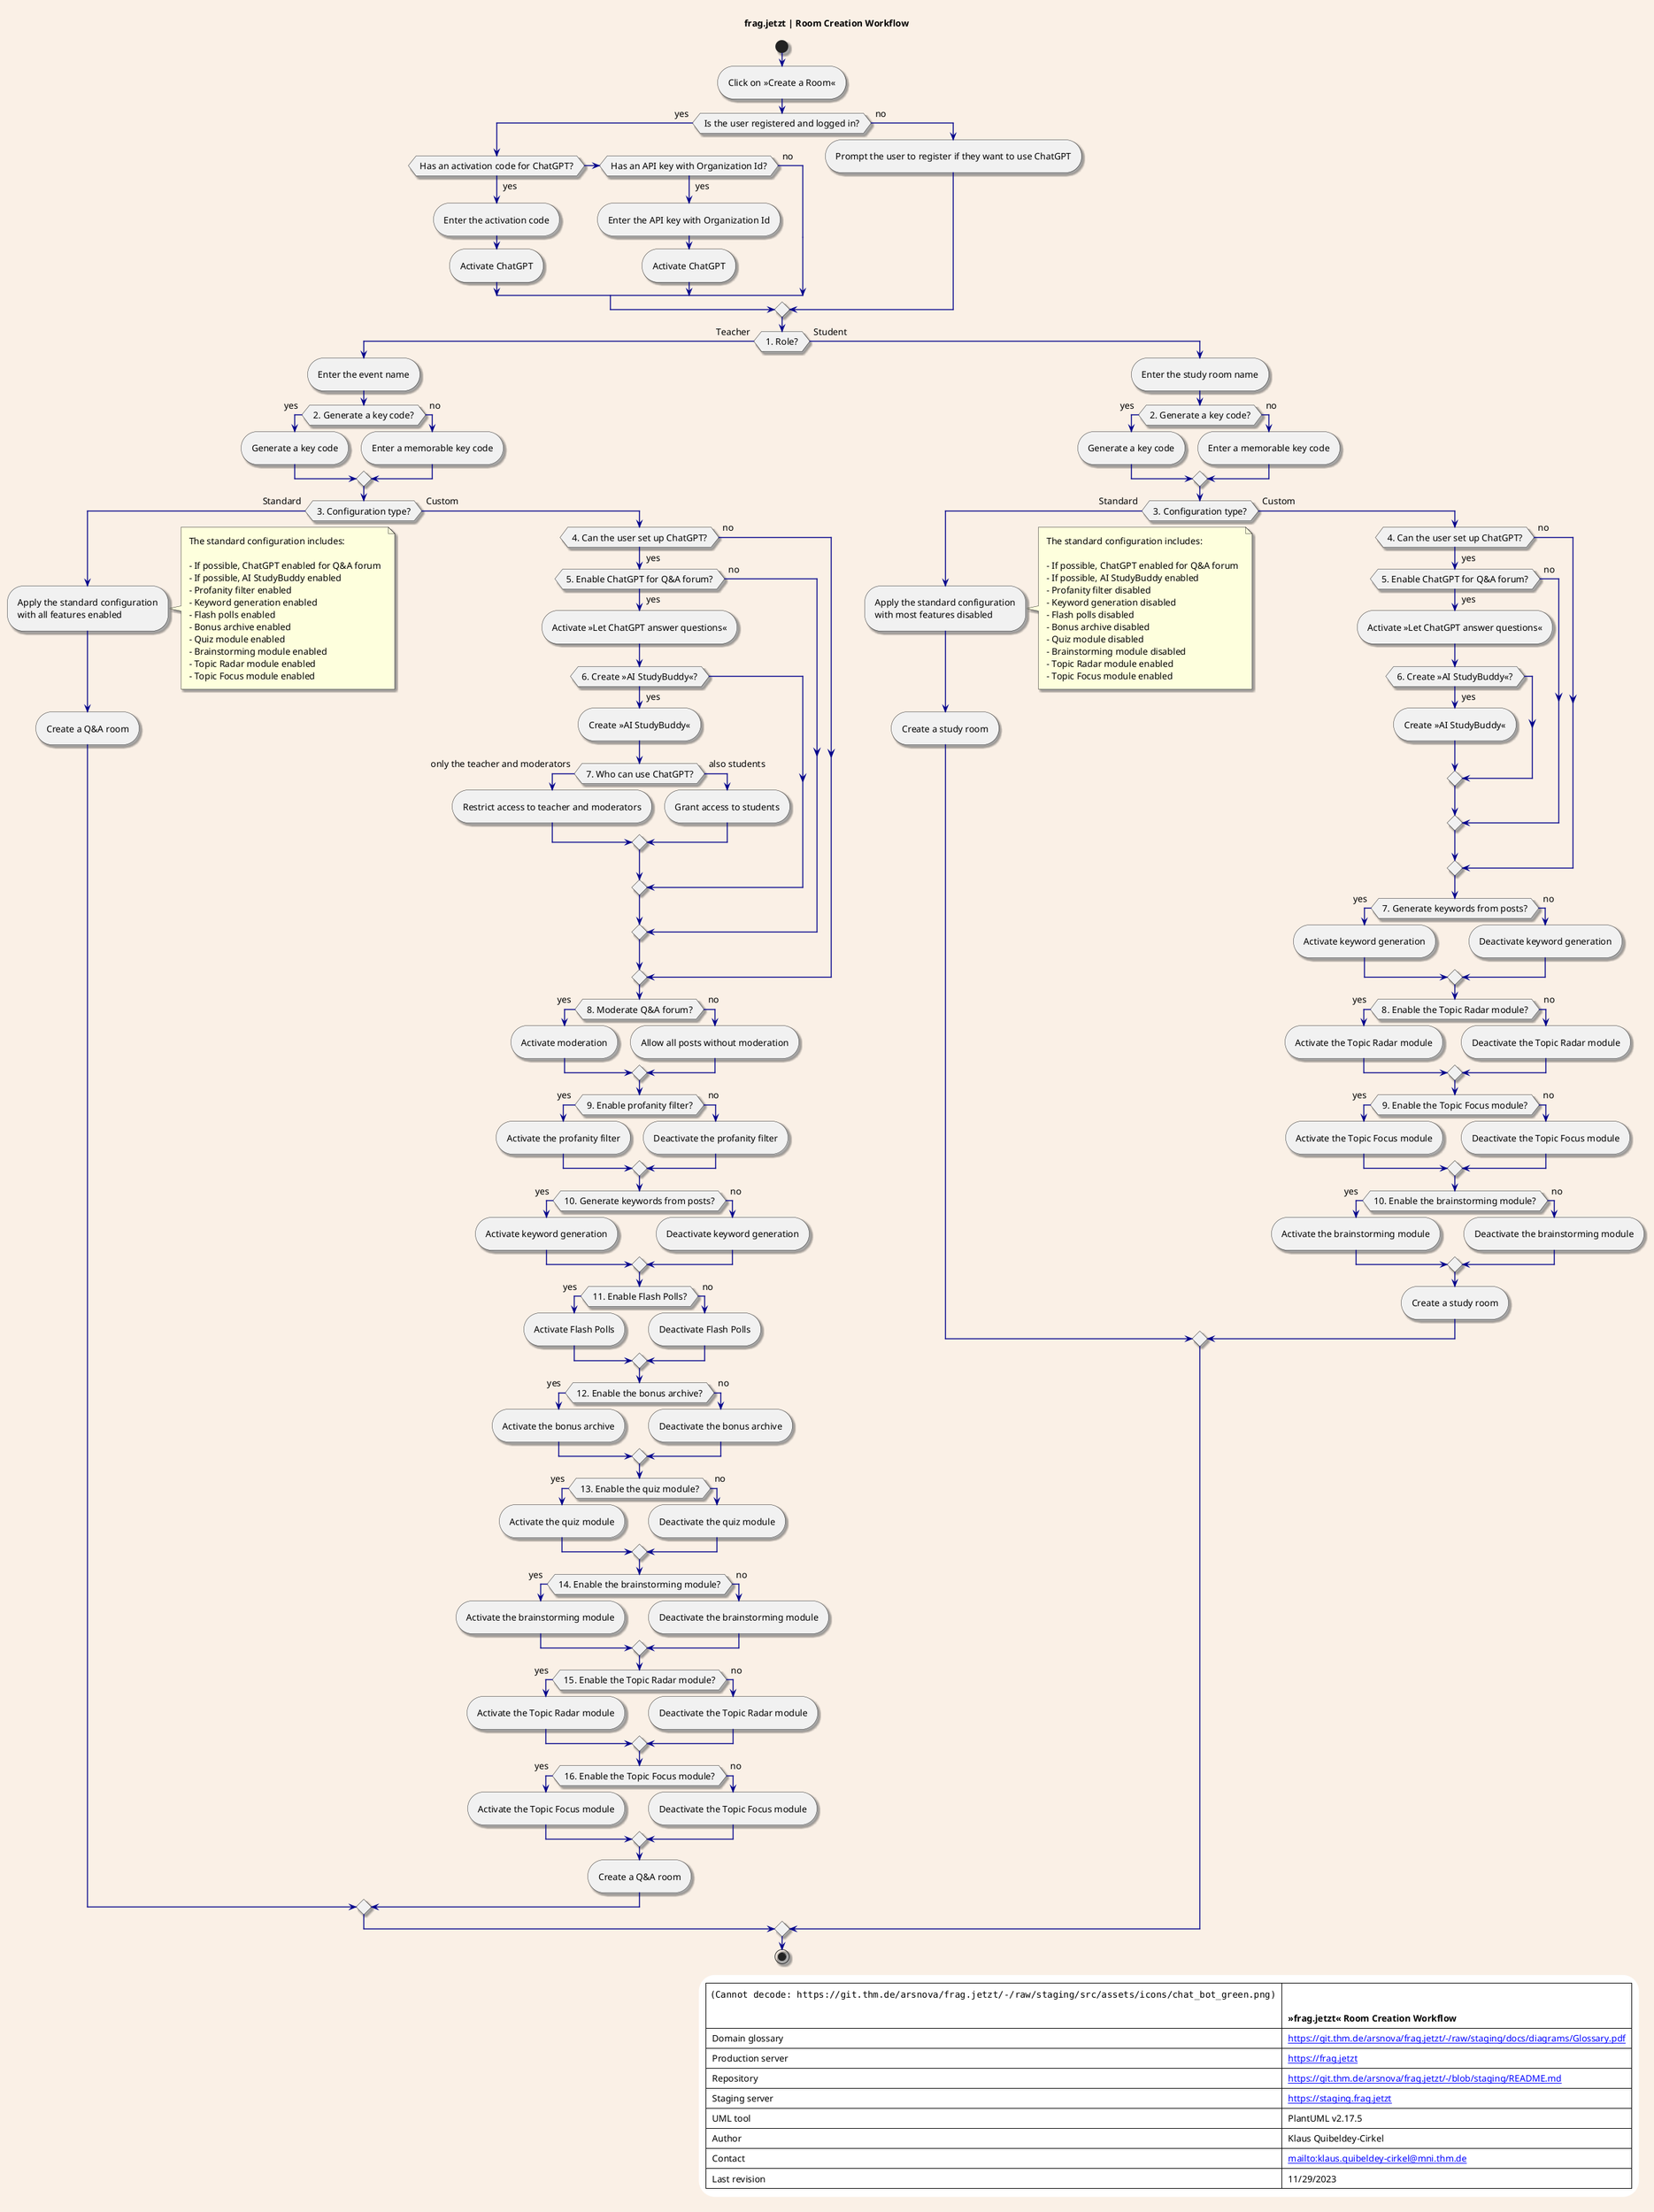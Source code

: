 @startuml Room Creation
title frag.jetzt | Room Creation Workflow

skinparam backgroundColor Linen
skinparam shadowing true
skinparam defaultFontSize 14
skinparam defaultFontName Times New Roman
skinparam Padding 6

' Additional skinparam settings
skinparam roundcorner 50
skinparam arrowColor DarkBlue
skinparam arrowThickness 1.5
skinparam LegendBackgroundColor White
skinparam LegendBorderThickness 0

start
:Click on »Create a Room«;
' New decision: User Registration
if (Is the user registered and logged in?) then (yes)

  ' New decision: Activation Code or API Key
  if (Has an activation code for ChatGPT?) then (yes)
    :Enter the activation code;
    :Activate ChatGPT;
  else if (Has an API key with Organization Id?) then (yes)
    :Enter the API key with Organization Id;
    :Activate ChatGPT;
  else (no)
  endif
  note right
    If ChatGPT is already enabled for this user, skip to role decision.
  end note
else (no)
  :Prompt the user to register if they want to use ChatGPT;
endif

' Decision: Role
if (1. Role?) then (Teacher)
  :Enter the event name;
  ' Decision: Key Code Generation
  if (2. Generate a key code?) then (yes)
    :Generate a key code;
  else (no)
    :Enter a memorable key code;
  endif
  ' Decision: Configuration Type
  if (3. Configuration type?) then (Standard)
    :Apply the standard configuration\nwith all features enabled;
    note right
      The standard configuration includes:

      - If possible, ChatGPT enabled for Q&A forum
      - If possible, AI StudyBuddy enabled
      - Profanity filter enabled
      - Keyword generation enabled
      - Flash polls enabled
      - Bonus archive enabled
      - Quiz module enabled
      - Brainstorming module enabled
      - Topic Radar module enabled
      - Topic Focus module enabled
    end note
    :Create a Q&A room;
  else (Custom)
    ' Decision: ChatGPT Setup
    if (4. Can the user set up ChatGPT?) then (yes)
      ' Decision: ChatGPT Availability
      if (5. Enable ChatGPT for Q&A forum?) then (yes)
        :Activate »Let ChatGPT answer questions«;
        ' Additional Decision: »AI StudyBuddy«
        if (6. Create »AI StudyBuddy«?) then (yes)
          :Create »AI StudyBuddy«;

          ' New query: ChatGPT Access
          if (7. Who can use ChatGPT?) then (only the teacher and moderators)
            :Restrict access to teacher and moderators;
          else (also students)
            :Grant access to students;
          endif

        endif
      else (no)
      endif
    else (no)
    endif
    ' Decision: Q&A Forum Moderation
    if (8. Moderate Q&A forum?) then (yes)
      :Activate moderation;
    else (no)
      :Allow all posts without moderation;
    endif
    ' Decision: Profanity Filter
    if (9. Enable profanity filter?) then (yes)
      :Activate the profanity filter;
    else (no)
      :Deactivate the profanity filter;
    endif
    ' Decision: Keyword Generation
    if (10. Generate keywords from posts?) then (yes)
      :Activate keyword generation;
    else (no)
      :Deactivate keyword generation;
    endif

    ' Decision: Flash Polls
    if (11. Enable Flash Polls?) then (yes)
      :Activate Flash Polls;
    else (no)
      :Deactivate Flash Polls;
    endif
    ' Decision: Bonus Archive
    if (12. Enable the bonus archive?) then (yes)
      :Activate the bonus archive;
    else (no)
      :Deactivate the bonus archive;
    endif
    ' Decision: Quiz Module
    if (13. Enable the quiz module?) then (yes)
      :Activate the quiz module;
    else (no)
      :Deactivate the quiz module;
    endif
    ' Decision: Brainstorming Module
    if (14. Enable the brainstorming module?) then (yes)
      :Activate the brainstorming module;
    else (no)
      :Deactivate the brainstorming module;
    endif
    ' Decision: Topic Radar Module
    if (15. Enable the Topic Radar module?) then (yes)
      :Activate the Topic Radar module;
    else (no)
      :Deactivate the Topic Radar module;
    endif
    ' Decision: Topic Focus Module
    if (16. Enable the Topic Focus module?) then (yes)
      :Activate the Topic Focus module;
    else (no)
      :Deactivate the Topic Focus module;
    endif
    :Create a Q&A room;
  endif
else (Student)
  :Enter the study room name;
  ' Decision: Key Code Generation
  if (2. Generate a key code?) then (yes)
    :Generate a key code;
  else (no)
    :Enter a memorable key code;
  endif
  ' Decision: Configuration Type
  if (3. Configuration type?) then (Standard)
    :Apply the standard configuration\nwith most features disabled;
    note right
      The standard configuration includes:

      - If possible, ChatGPT enabled for Q&A forum
      - If possible, AI StudyBuddy enabled
      - Profanity filter disabled
      - Keyword generation disabled
      - Flash polls disabled
      - Bonus archive disabled
      - Quiz module disabled
      - Brainstorming module disabled
      - Topic Radar module enabled
      - Topic Focus module enabled
    end note
    :Create a study room;
  else (Custom)
    ' Further decisions for custom configuration
    ' Decision: ChatGPT Setup
    if (4. Can the user set up ChatGPT?) then (yes)
      ' Decision: ChatGPT Availability
      if (5. Enable ChatGPT for Q&A forum?) then (yes)
        :Activate »Let ChatGPT answer questions«;
        ' Additional Decision: »AI StudyBuddy«
        if (6. Create »AI StudyBuddy«?) then (yes)
          :Create »AI StudyBuddy«;
        endif
      else (no)
      endif
    else (no)
    endif
    ' Decision: Keyword Generation
    if (7. Generate keywords from posts?) then (yes)
      :Activate keyword generation;
    else (no)
      :Deactivate keyword generation;
    endif
    ' Decision: Topic Radar Module
    if (8. Enable the Topic Radar module?) then (yes)
      :Activate the Topic Radar module;
    else (no)
      :Deactivate the Topic Radar module;
    endif
    ' Decision: Topic Focus Module
    if (9. Enable the Topic Focus module?) then (yes)
      :Activate the Topic Focus module;
    else (no)
      :Deactivate the Topic Focus module;
    endif
    ' Decision: Brainstorming Module
    if (10. Enable the brainstorming module?) then (yes)
      :Activate the brainstorming module;
    else (no)
      :Deactivate the brainstorming module;
    endif
    :Create a study room;
  endif
endif

stop

legend right
|<img:https://git.thm.de/arsnova/frag.jetzt/-/raw/staging/src/assets/icons/chat_bot_green.png{scale=0.4}> |= \n\n »frag.jetzt« Room Creation Workflow |
| Domain glossary | [[https://git.thm.de/arsnova/frag.jetzt/-/raw/staging/docs/diagrams/Glossary.pdf]] |
| Production server | [[https://frag.jetzt]] |
| Repository | [[https://git.thm.de/arsnova/frag.jetzt/-/blob/staging/README.md]] |
| Staging server | [[https://staging.frag.jetzt]] |
| UML tool| PlantUML v2.17.5|
| Author| Klaus Quibeldey-Cirkel|
| Contact| [[mailto:klaus.quibeldey-cirkel@mni.thm.de]] |
| Last revision| 11/29/2023 |
end legend

@enduml
